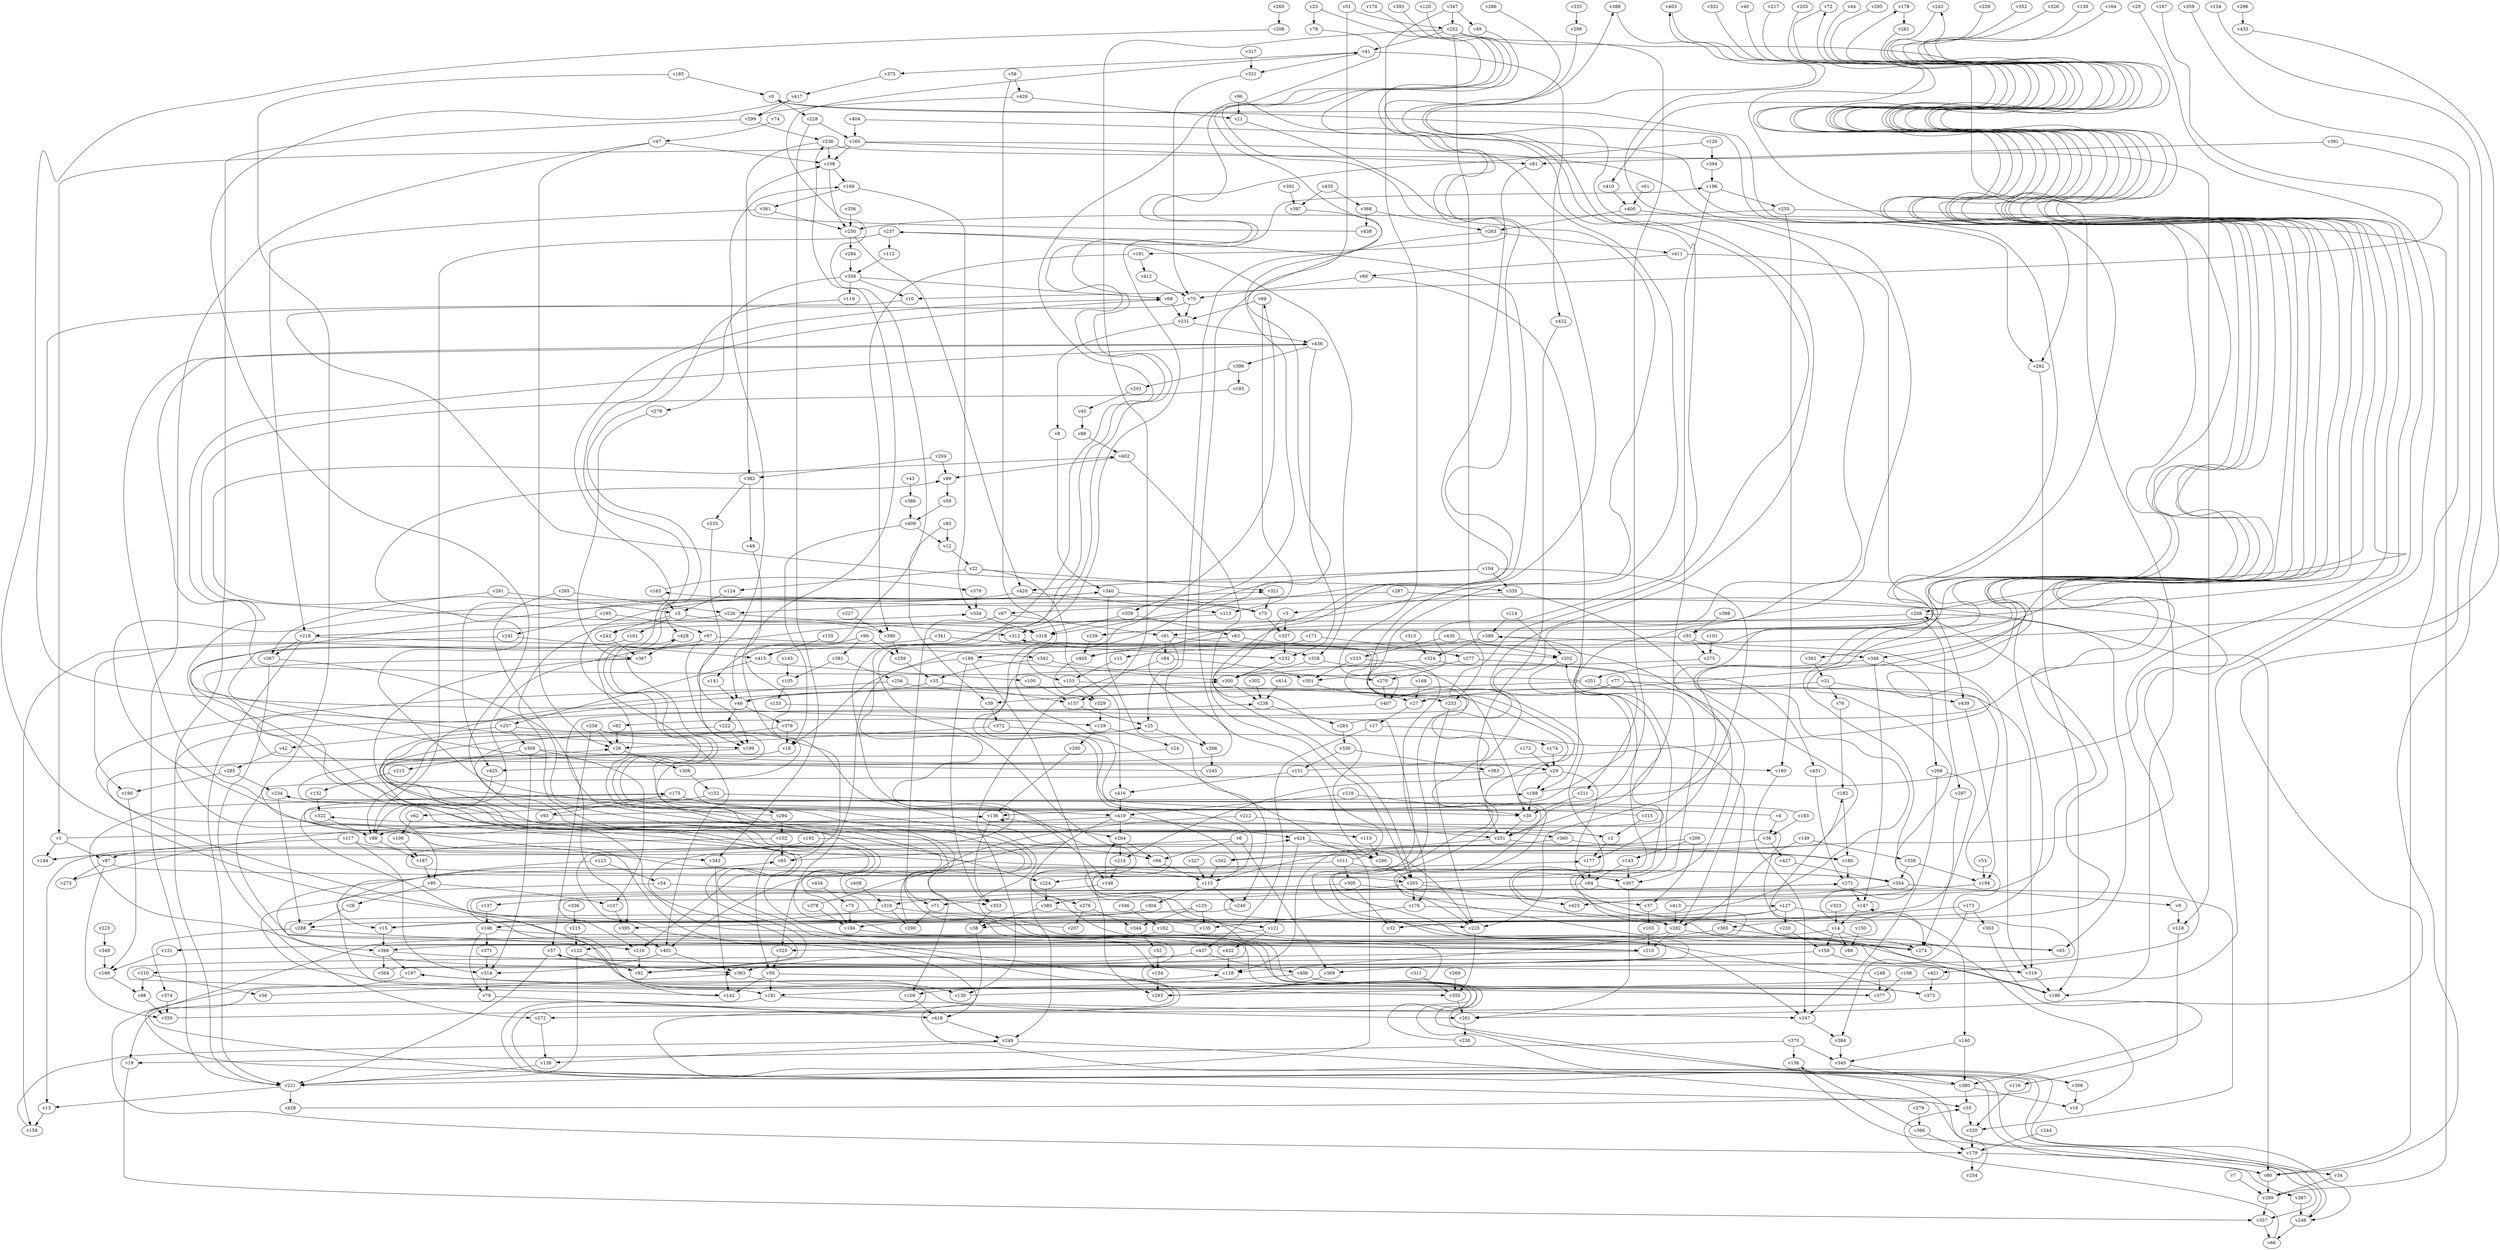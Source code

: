 // Benchmark game 648 - 440 vertices
// time_bound: 43
// targets: v195
digraph G {
    v0 [name="v0", player=0];
    v1 [name="v1", player=1];
    v2 [name="v2", player=1];
    v3 [name="v3", player=0];
    v4 [name="v4", player=0];
    v5 [name="v5", player=0];
    v6 [name="v6", player=0];
    v7 [name="v7", player=0];
    v8 [name="v8", player=0];
    v9 [name="v9", player=1];
    v10 [name="v10", player=1];
    v11 [name="v11", player=0];
    v12 [name="v12", player=1];
    v13 [name="v13", player=1];
    v14 [name="v14", player=0];
    v15 [name="v15", player=1];
    v16 [name="v16", player=0];
    v17 [name="v17", player=0];
    v18 [name="v18", player=1];
    v19 [name="v19", player=1];
    v20 [name="v20", player=1];
    v21 [name="v21", player=1];
    v22 [name="v22", player=1];
    v23 [name="v23", player=0];
    v24 [name="v24", player=1];
    v25 [name="v25", player=0];
    v26 [name="v26", player=0];
    v27 [name="v27", player=1];
    v28 [name="v28", player=1];
    v29 [name="v29", player=1];
    v30 [name="v30", player=0];
    v31 [name="v31", player=0];
    v32 [name="v32", player=1];
    v33 [name="v33", player=0];
    v34 [name="v34", player=1];
    v35 [name="v35", player=0];
    v36 [name="v36", player=1];
    v37 [name="v37", player=1];
    v38 [name="v38", player=1];
    v39 [name="v39", player=0];
    v40 [name="v40", player=1];
    v41 [name="v41", player=0];
    v42 [name="v42", player=0];
    v43 [name="v43", player=0];
    v44 [name="v44", player=0];
    v45 [name="v45", player=0];
    v46 [name="v46", player=0];
    v47 [name="v47", player=1];
    v48 [name="v48", player=1];
    v49 [name="v49", player=1];
    v50 [name="v50", player=1];
    v51 [name="v51", player=1];
    v52 [name="v52", player=1];
    v53 [name="v53", player=0];
    v54 [name="v54", player=1];
    v55 [name="v55", player=0];
    v56 [name="v56", player=1];
    v57 [name="v57", player=0];
    v58 [name="v58", player=1];
    v59 [name="v59", player=0];
    v60 [name="v60", player=0];
    v61 [name="v61", player=1];
    v62 [name="v62", player=1];
    v63 [name="v63", player=1];
    v64 [name="v64", player=0];
    v65 [name="v65", player=1];
    v66 [name="v66", player=1];
    v67 [name="v67", player=0];
    v68 [name="v68", player=1];
    v69 [name="v69", player=0];
    v70 [name="v70", player=0];
    v71 [name="v71", player=0];
    v72 [name="v72", player=0];
    v73 [name="v73", player=0];
    v74 [name="v74", player=0];
    v75 [name="v75", player=0];
    v76 [name="v76", player=1];
    v77 [name="v77", player=0];
    v78 [name="v78", player=0];
    v79 [name="v79", player=0];
    v80 [name="v80", player=0];
    v81 [name="v81", player=0];
    v82 [name="v82", player=1];
    v83 [name="v83", player=1];
    v84 [name="v84", player=1];
    v85 [name="v85", player=1];
    v86 [name="v86", player=1];
    v87 [name="v87", player=0];
    v88 [name="v88", player=0];
    v89 [name="v89", player=1];
    v90 [name="v90", player=1];
    v91 [name="v91", player=1];
    v92 [name="v92", player=0];
    v93 [name="v93", player=1];
    v94 [name="v94", player=0];
    v95 [name="v95", player=1];
    v96 [name="v96", player=1];
    v97 [name="v97", player=1];
    v98 [name="v98", player=1];
    v99 [name="v99", player=1];
    v100 [name="v100", player=1];
    v101 [name="v101", player=0];
    v102 [name="v102", player=1];
    v103 [name="v103", player=1];
    v104 [name="v104", player=1];
    v105 [name="v105", player=1];
    v106 [name="v106", player=1];
    v107 [name="v107", player=1];
    v108 [name="v108", player=0];
    v109 [name="v109", player=1];
    v110 [name="v110", player=0];
    v111 [name="v111", player=0];
    v112 [name="v112", player=0];
    v113 [name="v113", player=0];
    v114 [name="v114", player=0];
    v115 [name="v115", player=1];
    v116 [name="v116", player=0];
    v117 [name="v117", player=1];
    v118 [name="v118", player=1];
    v119 [name="v119", player=0];
    v120 [name="v120", player=0];
    v121 [name="v121", player=1];
    v122 [name="v122", player=0];
    v123 [name="v123", player=0];
    v124 [name="v124", player=1];
    v125 [name="v125", player=1];
    v126 [name="v126", player=1];
    v127 [name="v127", player=1];
    v128 [name="v128", player=0];
    v129 [name="v129", player=1];
    v130 [name="v130", player=0];
    v131 [name="v131", player=0];
    v132 [name="v132", player=1];
    v133 [name="v133", player=1];
    v134 [name="v134", player=1];
    v135 [name="v135", player=0];
    v136 [name="v136", player=1];
    v137 [name="v137", player=1];
    v138 [name="v138", player=1];
    v139 [name="v139", player=0];
    v140 [name="v140", player=1];
    v141 [name="v141", player=1];
    v142 [name="v142", player=0];
    v143 [name="v143", player=1];
    v144 [name="v144", player=1];
    v145 [name="v145", player=0];
    v146 [name="v146", player=0];
    v147 [name="v147", player=0];
    v148 [name="v148", player=1];
    v149 [name="v149", player=1];
    v150 [name="v150", player=1];
    v151 [name="v151", player=1];
    v152 [name="v152", player=1];
    v153 [name="v153", player=0];
    v154 [name="v154", player=0];
    v155 [name="v155", player=1];
    v156 [name="v156", player=1];
    v157 [name="v157", player=1];
    v158 [name="v158", player=0];
    v159 [name="v159", player=1];
    v160 [name="v160", player=1];
    v161 [name="v161", player=1];
    v162 [name="v162", player=1];
    v163 [name="v163", player=1];
    v164 [name="v164", player=1];
    v165 [name="v165", player=1];
    v166 [name="v166", player=1];
    v167 [name="v167", player=1];
    v168 [name="v168", player=1];
    v169 [name="v169", player=1];
    v170 [name="v170", player=1];
    v171 [name="v171", player=1];
    v172 [name="v172", player=0];
    v173 [name="v173", player=0];
    v174 [name="v174", player=0];
    v175 [name="v175", player=1];
    v176 [name="v176", player=0];
    v177 [name="v177", player=1];
    v178 [name="v178", player=0];
    v179 [name="v179", player=1];
    v180 [name="v180", player=1];
    v181 [name="v181", player=0];
    v182 [name="v182", player=0];
    v183 [name="v183", player=0];
    v184 [name="v184", player=1];
    v185 [name="v185", player=1];
    v186 [name="v186", player=0];
    v187 [name="v187", player=1];
    v188 [name="v188", player=0];
    v189 [name="v189", player=1];
    v190 [name="v190", player=0];
    v191 [name="v191", player=0];
    v192 [name="v192", player=1];
    v193 [name="v193", player=0];
    v194 [name="v194", player=1];
    v195 [name="v195", player=0, target=1];
    v196 [name="v196", player=1];
    v197 [name="v197", player=1];
    v198 [name="v198", player=1];
    v199 [name="v199", player=1];
    v200 [name="v200", player=1];
    v201 [name="v201", player=0];
    v202 [name="v202", player=1];
    v203 [name="v203", player=1];
    v204 [name="v204", player=1];
    v205 [name="v205", player=0];
    v206 [name="v206", player=0];
    v207 [name="v207", player=0];
    v208 [name="v208", player=1];
    v209 [name="v209", player=1];
    v210 [name="v210", player=0];
    v211 [name="v211", player=1];
    v212 [name="v212", player=1];
    v213 [name="v213", player=0];
    v214 [name="v214", player=1];
    v215 [name="v215", player=0];
    v216 [name="v216", player=0];
    v217 [name="v217", player=0];
    v218 [name="v218", player=0];
    v219 [name="v219", player=0];
    v220 [name="v220", player=0];
    v221 [name="v221", player=0];
    v222 [name="v222", player=0];
    v223 [name="v223", player=1];
    v224 [name="v224", player=1];
    v225 [name="v225", player=1];
    v226 [name="v226", player=0];
    v227 [name="v227", player=0];
    v228 [name="v228", player=0];
    v229 [name="v229", player=0];
    v230 [name="v230", player=1];
    v231 [name="v231", player=0];
    v232 [name="v232", player=0];
    v233 [name="v233", player=0];
    v234 [name="v234", player=0];
    v235 [name="v235", player=0];
    v236 [name="v236", player=0];
    v237 [name="v237", player=0];
    v238 [name="v238", player=0];
    v239 [name="v239", player=1];
    v240 [name="v240", player=1];
    v241 [name="v241", player=0];
    v242 [name="v242", player=0];
    v243 [name="v243", player=1];
    v244 [name="v244", player=0];
    v245 [name="v245", player=1];
    v246 [name="v246", player=0];
    v247 [name="v247", player=0];
    v248 [name="v248", player=1];
    v249 [name="v249", player=1];
    v250 [name="v250", player=1];
    v251 [name="v251", player=0];
    v252 [name="v252", player=1];
    v253 [name="v253", player=1];
    v254 [name="v254", player=0];
    v255 [name="v255", player=0];
    v256 [name="v256", player=0];
    v257 [name="v257", player=0];
    v258 [name="v258", player=0];
    v259 [name="v259", player=1];
    v260 [name="v260", player=0];
    v261 [name="v261", player=1];
    v262 [name="v262", player=1];
    v263 [name="v263", player=0];
    v264 [name="v264", player=1];
    v265 [name="v265", player=0];
    v266 [name="v266", player=0];
    v267 [name="v267", player=0];
    v268 [name="v268", player=0];
    v269 [name="v269", player=0];
    v270 [name="v270", player=0];
    v271 [name="v271", player=1];
    v272 [name="v272", player=1];
    v273 [name="v273", player=0];
    v274 [name="v274", player=0];
    v275 [name="v275", player=1];
    v276 [name="v276", player=0];
    v277 [name="v277", player=0];
    v278 [name="v278", player=0];
    v279 [name="v279", player=0];
    v280 [name="v280", player=1];
    v281 [name="v281", player=0];
    v282 [name="v282", player=0];
    v283 [name="v283", player=1];
    v284 [name="v284", player=0];
    v285 [name="v285", player=1];
    v286 [name="v286", player=0];
    v287 [name="v287", player=1];
    v288 [name="v288", player=0];
    v289 [name="v289", player=0];
    v290 [name="v290", player=0];
    v291 [name="v291", player=1];
    v292 [name="v292", player=1];
    v293 [name="v293", player=1];
    v294 [name="v294", player=1];
    v295 [name="v295", player=0];
    v296 [name="v296", player=0];
    v297 [name="v297", player=0];
    v298 [name="v298", player=1];
    v299 [name="v299", player=0];
    v300 [name="v300", player=1];
    v301 [name="v301", player=0];
    v302 [name="v302", player=1];
    v303 [name="v303", player=0];
    v304 [name="v304", player=0];
    v305 [name="v305", player=0];
    v306 [name="v306", player=1];
    v307 [name="v307", player=1];
    v308 [name="v308", player=0];
    v309 [name="v309", player=0];
    v310 [name="v310", player=0];
    v311 [name="v311", player=1];
    v312 [name="v312", player=0];
    v313 [name="v313", player=1];
    v314 [name="v314", player=1];
    v315 [name="v315", player=0];
    v316 [name="v316", player=1];
    v317 [name="v317", player=0];
    v318 [name="v318", player=0];
    v319 [name="v319", player=1];
    v320 [name="v320", player=0];
    v321 [name="v321", player=1];
    v322 [name="v322", player=0];
    v323 [name="v323", player=1];
    v324 [name="v324", player=1];
    v325 [name="v325", player=0];
    v326 [name="v326", player=0];
    v327 [name="v327", player=1];
    v328 [name="v328", player=1];
    v329 [name="v329", player=0];
    v330 [name="v330", player=0];
    v331 [name="v331", player=1];
    v332 [name="v332", player=1];
    v333 [name="v333", player=1];
    v334 [name="v334", player=0];
    v335 [name="v335", player=0];
    v336 [name="v336", player=1];
    v337 [name="v337", player=0];
    v338 [name="v338", player=1];
    v339 [name="v339", player=0];
    v340 [name="v340", player=0];
    v341 [name="v341", player=1];
    v342 [name="v342", player=1];
    v343 [name="v343", player=1];
    v344 [name="v344", player=1];
    v345 [name="v345", player=0];
    v346 [name="v346", player=1];
    v347 [name="v347", player=1];
    v348 [name="v348", player=1];
    v349 [name="v349", player=0];
    v350 [name="v350", player=1];
    v351 [name="v351", player=1];
    v352 [name="v352", player=0];
    v353 [name="v353", player=1];
    v354 [name="v354", player=0];
    v355 [name="v355", player=1];
    v356 [name="v356", player=0];
    v357 [name="v357", player=0];
    v358 [name="v358", player=1];
    v359 [name="v359", player=0];
    v360 [name="v360", player=0];
    v361 [name="v361", player=0];
    v362 [name="v362", player=0];
    v363 [name="v363", player=0];
    v364 [name="v364", player=1];
    v365 [name="v365", player=0];
    v366 [name="v366", player=0];
    v367 [name="v367", player=0];
    v368 [name="v368", player=1];
    v369 [name="v369", player=0];
    v370 [name="v370", player=1];
    v371 [name="v371", player=1];
    v372 [name="v372", player=1];
    v373 [name="v373", player=0];
    v374 [name="v374", player=1];
    v375 [name="v375", player=0];
    v376 [name="v376", player=0];
    v377 [name="v377", player=0];
    v378 [name="v378", player=1];
    v379 [name="v379", player=0];
    v380 [name="v380", player=0];
    v381 [name="v381", player=1];
    v382 [name="v382", player=0];
    v383 [name="v383", player=1];
    v384 [name="v384", player=1];
    v385 [name="v385", player=0];
    v386 [name="v386", player=0];
    v387 [name="v387", player=1];
    v388 [name="v388", player=1];
    v389 [name="v389", player=1];
    v390 [name="v390", player=0];
    v391 [name="v391", player=0];
    v392 [name="v392", player=1];
    v393 [name="v393", player=1];
    v394 [name="v394", player=0];
    v395 [name="v395", player=1];
    v396 [name="v396", player=0];
    v397 [name="v397", player=1];
    v398 [name="v398", player=1];
    v399 [name="v399", player=1];
    v400 [name="v400", player=1];
    v401 [name="v401", player=1];
    v402 [name="v402", player=0];
    v403 [name="v403", player=0];
    v404 [name="v404", player=1];
    v405 [name="v405", player=1];
    v406 [name="v406", player=1];
    v407 [name="v407", player=0];
    v408 [name="v408", player=0];
    v409 [name="v409", player=0];
    v410 [name="v410", player=0];
    v411 [name="v411", player=1];
    v412 [name="v412", player=0];
    v413 [name="v413", player=0];
    v414 [name="v414", player=0];
    v415 [name="v415", player=0];
    v416 [name="v416", player=1];
    v417 [name="v417", player=0];
    v418 [name="v418", player=0];
    v419 [name="v419", player=0];
    v420 [name="v420", player=0];
    v421 [name="v421", player=1];
    v422 [name="v422", player=0];
    v423 [name="v423", player=0];
    v424 [name="v424", player=1];
    v425 [name="v425", player=1];
    v426 [name="v426", player=0];
    v427 [name="v427", player=1];
    v428 [name="v428", player=1];
    v429 [name="v429", player=1];
    v430 [name="v430", player=0];
    v431 [name="v431", player=0];
    v432 [name="v432", player=0];
    v433 [name="v433", player=0];
    v434 [name="v434", player=1];
    v435 [name="v435", player=0];
    v436 [name="v436", player=0];
    v437 [name="v437", player=1];
    v438 [name="v438", player=0];
    v439 [name="v439", player=1];

    v0 -> v228;
    v1 -> v234 [constraint="t >= 1"];
    v2 -> v175 [constraint="t >= 1"];
    v3 -> v205;
    v4 -> v436 [constraint="t >= 5"];
    v5 -> v390;
    v6 -> v85;
    v7 -> v289;
    v8 -> v340;
    v9 -> v118;
    v10 -> v335 [constraint="t mod 4 == 0"];
    v11 -> v153;
    v12 -> v22;
    v13 -> v158;
    v14 -> v86;
    v15 -> v399;
    v16 -> v322 [constraint="t < 9"];
    v17 -> v174;
    v18 -> v419 [constraint="t < 11"];
    v19 -> v357;
    v20 -> v109 [constraint="t < 10"];
    v21 -> v310 [constraint="t < 13"];
    v22 -> v321;
    v23 -> v232 [constraint="t mod 2 == 1"];
    v24 -> v2 [constraint="t < 14"];
    v25 -> v110 [constraint="t < 12"];
    v26 -> v308;
    v27 -> v17;
    v28 -> v288;
    v29 -> v214;
    v30 -> v251;
    v31 -> v439;
    v32 -> v208 [constraint="t < 6"];
    v33 -> v157;
    v34 -> v289;
    v35 -> v320;
    v36 -> v92 [constraint="t >= 5"];
    v37 -> v103;
    v38 -> v418;
    v39 -> v372;
    v40 -> v15 [constraint="t mod 4 == 1"];
    v41 -> v422;
    v42 -> v285;
    v43 -> v386;
    v44 -> v348 [constraint="t mod 5 == 2"];
    v45 -> v89;
    v46 -> v222;
    v47 -> v221;
    v48 -> v46;
    v49 -> v82 [constraint="t >= 1"];
    v50 -> v377;
    v51 -> v252;
    v52 -> v154;
    v53 -> v194;
    v54 -> v353;
    v55 -> v275;
    v56 -> v363 [constraint="t >= 4"];
    v57 -> v363;
    v58 -> v153;
    v59 -> v409;
    v60 -> v70;
    v61 -> v400;
    v62 -> v106;
    v63 -> v277;
    v64 -> v320;
    v65 -> v196 [constraint="t >= 1"];
    v66 -> v35 [constraint="t < 15"];
    v67 -> v91;
    v68 -> v306 [constraint="t < 12"];
    v69 -> v231;
    v70 -> v129 [constraint="t < 6"];
    v71 -> v290;
    v72 -> v46 [constraint="t < 8"];
    v73 -> v184;
    v74 -> v47;
    v75 -> v402 [constraint="t mod 5 == 4"];
    v76 -> v182;
    v77 -> v92 [constraint="t < 12"];
    v78 -> v276 [constraint="t < 12"];
    v79 -> v418;
    v80 -> v289;
    v81 -> v425 [constraint="t < 10"];
    v82 -> v26;
    v83 -> v12;
    v84 -> v130;
    v85 -> v429 [constraint="t >= 4"];
    v86 -> v216 [constraint="t < 13"];
    v87 -> v205;
    v88 -> v187;
    v89 -> v402;
    v90 -> v141;
    v91 -> v84;
    v92 -> v367 [constraint="t < 6"];
    v93 -> v0 [constraint="t >= 5"];
    v94 -> v115;
    v95 -> v107;
    v96 -> v191 [constraint="t >= 1"];
    v97 -> v199;
    v98 -> v350;
    v99 -> v59;
    v100 -> v157;
    v101 -> v275;
    v102 -> v307 [constraint="t mod 4 == 2"];
    v103 -> v210;
    v104 -> v363 [constraint="t >= 3"];
    v105 -> v133;
    v106 -> v187;
    v107 -> v395;
    v108 -> v169;
    v109 -> v418;
    v110 -> v280;
    v111 -> v237 [constraint="t < 5"];
    v112 -> v358;
    v113 -> v110 [constraint="t >= 4"];
    v114 -> v389;
    v115 -> v304;
    v116 -> v320;
    v117 -> v343;
    v118 -> v116;
    v119 -> v429 [constraint="t < 15"];
    v120 -> v312 [constraint="t mod 4 == 0"];
    v121 -> v34 [constraint="t < 6"];
    v122 -> v221;
    v123 -> v15;
    v124 -> v5;
    v125 -> v395;
    v126 -> v144 [constraint="t >= 5"];
    v127 -> v140;
    v128 -> v175 [constraint="t >= 3"];
    v129 -> v24;
    v130 -> v69 [constraint="t < 12"];
    v131 -> v389 [constraint="t mod 2 == 1"];
    v132 -> v322;
    v133 -> v272 [constraint="t mod 5 == 1"];
    v134 -> v80 [constraint="t >= 5"];
    v135 -> v300 [constraint="t < 5"];
    v136 -> v264;
    v137 -> v146;
    v138 -> v221;
    v139 -> v242 [constraint="t mod 3 == 1"];
    v140 -> v345 [constraint="t >= 4"];
    v141 -> v46;
    v142 -> v188 [constraint="t mod 3 == 2"];
    v143 -> v307;
    v144 -> v182 [constraint="t >= 2"];
    v145 -> v105;
    v146 -> v79;
    v147 -> v147 [constraint="t >= 1"];
    v148 -> v357 [constraint="t >= 1"];
    v149 -> v338;
    v150 -> v86;
    v151 -> v178 [constraint="t >= 3"];
    v152 -> v62;
    v153 -> v274 [constraint="t < 8"];
    v154 -> v293;
    v155 -> v415;
    v156 -> v387 [constraint="t < 7"];
    v157 -> v25;
    v158 -> v249 [constraint="t < 13"];
    v159 -> v186;
    v160 -> v247;
    v161 -> v199 [constraint="t mod 5 == 4"];
    v162 -> v210;
    v163 -> v379 [constraint="t >= 3"];
    v164 -> v262 [constraint="t >= 4"];
    v165 -> v239 [constraint="t mod 3 == 2"];
    v166 -> v98;
    v167 -> v10 [constraint="t mod 5 == 1"];
    v168 -> v27;
    v169 -> v361;
    v170 -> v339 [constraint="t >= 2"];
    v171 -> v405;
    v172 -> v29;
    v173 -> v365;
    v174 -> v29;
    v175 -> v93;
    v176 -> v282;
    v177 -> v64;
    v178 -> v281;
    v179 -> v254;
    v180 -> v271;
    v181 -> v19;
    v182 -> v180;
    v183 -> v25 [constraint="t >= 5"];
    v184 -> v210 [constraint="t >= 1"];
    v185 -> v0;
    v186 -> v388 [constraint="t >= 3"];
    v187 -> v95;
    v188 -> v163 [constraint="t >= 1"];
    v189 -> v293;
    v190 -> v166;
    v191 -> v412;
    v192 -> v94;
    v193 -> v318 [constraint="t < 10"];
    v194 -> v282 [constraint="t >= 3"];
    v195 -> v97;
    v196 -> v251;
    v197 -> v355;
    v198 -> v377;
    v199 -> v360 [constraint="t < 9"];
    v200 -> v136;
    v201 -> v45;
    v202 -> v319 [constraint="t >= 4"];
    v203 -> v274 [constraint="t mod 4 == 3"];
    v204 -> v99;
    v205 -> v403 [constraint="t mod 4 == 0"];
    v206 -> v261 [constraint="t < 9"];
    v207 -> v271 [constraint="t < 5"];
    v208 -> v65;
    v209 -> v115;
    v210 -> v142 [constraint="t mod 4 == 0"];
    v211 -> v30;
    v212 -> v109;
    v213 -> v132;
    v214 -> v148;
    v215 -> v122;
    v216 -> v92;
    v217 -> v239 [constraint="t mod 2 == 0"];
    v218 -> v267;
    v219 -> v419;
    v220 -> v159;
    v221 -> v13;
    v222 -> v216 [constraint="t < 15"];
    v223 -> v349;
    v224 -> v385;
    v225 -> v355;
    v226 -> v312;
    v227 -> v390;
    v228 -> v165;
    v229 -> v208 [constraint="t < 10"];
    v230 -> v334 [constraint="t mod 2 == 0"];
    v231 -> v8;
    v232 -> v300;
    v233 -> v301;
    v234 -> v288;
    v235 -> v199;
    v236 -> v118;
    v237 -> v328;
    v238 -> v283;
    v239 -> v405;
    v240 -> v210 [constraint="t mod 3 == 1"];
    v241 -> v158;
    v242 -> v367;
    v243 -> v137 [constraint="t mod 5 == 0"];
    v244 -> v179;
    v245 -> v321 [constraint="t mod 4 == 0"];
    v246 -> v424 [constraint="t >= 1"];
    v247 -> v384;
    v248 -> v57 [constraint="t < 14"];
    v249 -> v138;
    v250 -> v284;
    v251 -> v180;
    v252 -> v251;
    v253 -> v225;
    v254 -> v128 [constraint="t < 12"];
    v255 -> v250;
    v256 -> v253;
    v257 -> v365;
    v258 -> v50;
    v259 -> v33;
    v260 -> v206;
    v261 -> v230;
    v262 -> v115;
    v263 -> v411;
    v264 -> v94;
    v265 -> v395;
    v266 -> v245;
    v267 -> v184 [constraint="t < 7"];
    v268 -> v38 [constraint="t >= 3"];
    v269 -> v355;
    v270 -> v407;
    v271 -> v216 [constraint="t mod 4 == 0"];
    v272 -> v138;
    v273 -> v136 [constraint="t mod 2 == 0"];
    v274 -> v177 [constraint="t mod 4 == 2"];
    v275 -> v30 [constraint="t < 9"];
    v276 -> v207;
    v277 -> v301;
    v278 -> v367;
    v279 -> v366;
    v280 -> v205;
    v281 -> v288 [constraint="t < 15"];
    v282 -> v325;
    v283 -> v243 [constraint="t < 8"];
    v284 -> v358;
    v285 -> v190;
    v286 -> v270 [constraint="t < 5"];
    v287 -> v226;
    v288 -> v374;
    v289 -> v357;
    v290 -> v68 [constraint="t < 11"];
    v291 -> v267;
    v292 -> v186;
    v293 -> v202 [constraint="t < 5"];
    v294 -> v99 [constraint="t mod 3 == 2"];
    v295 -> v55 [constraint="t < 6"];
    v296 -> v433;
    v297 -> v274;
    v298 -> v225 [constraint="t < 5"];
    v299 -> v236;
    v300 -> v29 [constraint="t mod 4 == 1"];
    v301 -> v27;
    v302 -> v238;
    v303 -> v380 [constraint="t >= 2"];
    v304 -> v146 [constraint="t >= 2"];
    v305 -> v37;
    v306 -> v16;
    v307 -> v261;
    v308 -> v152;
    v309 -> v107;
    v310 -> v98;
    v311 -> v355;
    v312 -> v224 [constraint="t >= 1"];
    v313 -> v324;
    v314 -> v79;
    v315 -> v26 [constraint="t mod 5 == 3"];
    v316 -> v225;
    v317 -> v331;
    v318 -> v180 [constraint="t mod 4 == 1"];
    v319 -> v186;
    v320 -> v179;
    v321 -> v75;
    v322 -> v88;
    v323 -> v14;
    v324 -> v211;
    v325 -> v50;
    v326 -> v421 [constraint="t < 8"];
    v327 -> v115;
    v328 -> v30;
    v329 -> v129;
    v330 -> v151;
    v331 -> v70;
    v332 -> v399 [constraint="t < 12"];
    v333 -> v298;
    v334 -> v318;
    v335 -> v3;
    v336 -> v215;
    v337 -> v232;
    v338 -> v194;
    v339 -> v318;
    v340 -> v75;
    v341 -> v328;
    v342 -> v33;
    v343 -> v142;
    v344 -> v52;
    v345 -> v380;
    v346 -> v162;
    v347 -> v407;
    v348 -> v268;
    v349 -> v166;
    v350 -> v169 [constraint="t mod 4 == 2"];
    v351 -> v436 [constraint="t < 12"];
    v352 -> v362 [constraint="t >= 5"];
    v353 -> v38;
    v354 -> v9;
    v355 -> v261;
    v356 -> v250;
    v357 -> v66;
    v358 -> v10;
    v359 -> v261 [constraint="t >= 1"];
    v360 -> v180;
    v361 -> v250;
    v362 -> v31;
    v363 -> v130;
    v364 -> v312 [constraint="t < 9"];
    v365 -> v128;
    v366 -> v156 [constraint="t < 9"];
    v367 -> v246 [constraint="t mod 3 == 0"];
    v368 -> v438;
    v369 -> v293;
    v370 -> v156;
    v371 -> v314;
    v372 -> v221;
    v373 -> v85 [constraint="t >= 1"];
    v374 -> v350;
    v375 -> v417;
    v376 -> v154 [constraint="t mod 2 == 1"];
    v377 -> v197 [constraint="t >= 2"];
    v378 -> v41 [constraint="t >= 5"];
    v379 -> v334;
    v380 -> v236 [constraint="t < 7"];
    v381 -> v105;
    v382 -> v235;
    v383 -> v354 [constraint="t mod 3 == 1"];
    v384 -> v345;
    v385 -> v121;
    v386 -> v409;
    v387 -> v246;
    v388 -> v136 [constraint="t mod 5 == 3"];
    v389 -> v319;
    v390 -> v259;
    v391 -> v80;
    v392 -> v397;
    v393 -> v67 [constraint="t >= 2"];
    v394 -> v196;
    v395 -> v401;
    v396 -> v193;
    v397 -> v318 [constraint="t mod 2 == 1"];
    v398 -> v55;
    v399 -> v197;
    v400 -> v263;
    v401 -> v363;
    v402 -> v99;
    v403 -> v410 [constraint="t mod 2 == 1"];
    v404 -> v292 [constraint="t mod 5 == 2"];
    v405 -> v329;
    v406 -> v373;
    v407 -> v246 [constraint="t mod 5 == 0"];
    v408 -> v316;
    v409 -> v12;
    v410 -> v400;
    v411 -> v439;
    v412 -> v70;
    v413 -> v127 [constraint="t >= 1"];
    v414 -> v238;
    v415 -> v0 [constraint="t >= 3"];
    v416 -> v419;
    v417 -> v224 [constraint="t >= 3"];
    v418 -> v249;
    v419 -> v88;
    v420 -> v113;
    v421 -> v373;
    v422 -> v251;
    v423 -> v72 [constraint="t < 7"];
    v424 -> v280;
    v425 -> v88;
    v426 -> v299;
    v427 -> v354;
    v428 -> v238 [constraint="t mod 3 == 0"];
    v429 -> v367;
    v430 -> v202;
    v431 -> v271;
    v432 -> v340 [constraint="t < 7"];
    v433 -> v189 [constraint="t < 8"];
    v434 -> v73;
    v435 -> v397;
    v436 -> v354 [constraint="t >= 1"];
    v437 -> v406;
    v438 -> v108 [constraint="t mod 2 == 0"];
    v439 -> v194;
    v380 -> v16;
    v104 -> v420;
    v382 -> v48;
    v159 -> v369;
    v191 -> v390;
    v47 -> v108;
    v68 -> v231;
    v64 -> v385;
    v340 -> v425;
    v257 -> v309;
    v33 -> v46;
    v277 -> v431;
    v436 -> v232;
    v54 -> v181;
    v146 -> v371;
    v104 -> v177;
    v70 -> v231;
    v255 -> v289;
    v131 -> v166;
    v162 -> v122;
    v153 -> v329;
    v221 -> v428;
    v136 -> v136;
    v435 -> v368;
    v176 -> v135;
    v399 -> v319;
    v305 -> v71;
    v1 -> v87;
    v41 -> v375;
    v22 -> v416;
    v196 -> v255;
    v91 -> v25;
    v264 -> v214;
    v165 -> v108;
    v389 -> v11;
    v381 -> v256;
    v288 -> v216;
    v14 -> v131;
    v175 -> v294;
    v406 -> v181;
    v417 -> v299;
    v148 -> v264;
    v419 -> v424;
    v29 -> v188;
    v339 -> v63;
    v111 -> v401;
    v252 -> v157;
    v271 -> v147;
    v122 -> v92;
    v436 -> v396;
    v401 -> v314;
    v55 -> v348;
    v104 -> v335;
    v25 -> v266;
    v256 -> v88;
    v415 -> v100;
    v420 -> v401;
    v340 -> v240;
    v127 -> v220;
    v385 -> v38;
    v212 -> v251;
    v5 -> v161;
    v123 -> v54;
    v4 -> v36;
    v252 -> v186;
    v250 -> v420;
    v140 -> v380;
    v179 -> v80;
    v163 -> v5;
    v31 -> v27;
    v361 -> v218;
    v268 -> v247;
    v147 -> v14;
    v22 -> v124;
    v400 -> v292;
    v197 -> v179;
    v409 -> v18;
    v102 -> v85;
    v299 -> v221;
    v36 -> v427;
    v205 -> v176;
    v226 -> v218;
    v236 -> v108;
    v117 -> v314;
    v252 -> v253;
    v192 -> v13;
    v402 -> v205;
    v424 -> v121;
    v111 -> v305;
    v291 -> v5;
    v366 -> v179;
    v41 -> v331;
    v358 -> v68;
    v426 -> v21;
    v208 -> v297;
    v309 -> v160;
    v189 -> v18;
    v316 -> v290;
    v351 -> v39;
    v248 -> v377;
    v315 -> v2;
    v115 -> v240;
    v185 -> v399;
    v335 -> v225;
    v126 -> v394;
    v95 -> v28;
    v114 -> v202;
    v347 -> v49;
    v376 -> v18;
    v96 -> v21;
    v358 -> v119;
    v143 -> v64;
    v152 -> v148;
    v189 -> v353;
    v17 -> v437;
    v258 -> v57;
    v218 -> v221;
    v181 -> v247;
    v294 -> v102;
    v47 -> v26;
    v173 -> v303;
    v14 -> v159;
    v127 -> v32;
    v204 -> v382;
    v97 -> v190;
    v233 -> v176;
    v341 -> v95;
    v87 -> v273;
    v169 -> v334;
    v396 -> v201;
    v90 -> v381;
    v63 -> v405;
    v246 -> v66;
    v399 -> v364;
    v50 -> v181;
    v276 -> v344;
    v171 -> v277;
    v108 -> v250;
    v236 -> v382;
    v77 -> v282;
    v125 -> v344;
    v282 -> v210;
    v127 -> v184;
    v205 -> v316;
    v255 -> v160;
    v2 -> v177;
    v111 -> v307;
    v328 -> v300;
    v173 -> v384;
    v222 -> v199;
    v413 -> v282;
    v183 -> v36;
    v338 -> v354;
    v1 -> v144;
    v309 -> v213;
    v389 -> v324;
    v219 -> v30;
    v404 -> v165;
    v189 -> v300;
    v358 -> v278;
    v29 -> v64;
    v368 -> v263;
    v378 -> v184;
    v146 -> v247;
    v46 -> v376;
    v91 -> v307;
    v237 -> v112;
    v241 -> v415;
    v218 -> v342;
    v282 -> v65;
    v136 -> v353;
    v354 -> v423;
    v165 -> v1;
    v305 -> v32;
    v252 -> v41;
    v188 -> v30;
    v228 -> v343;
    v14 -> v274;
    v316 -> v15;
    v342 -> v270;
    v237 -> v88;
    v50 -> v142;
    v121 -> v432;
    v287 -> v80;
    v3 -> v337;
    v84 -> v301;
    v351 -> v319;
    v370 -> v345;
    v437 -> v363;
    v430 -> v233;
    v75 -> v337;
    v117 -> v87;
    v258 -> v26;
    v419 -> v249;
    v347 -> v252;
    v129 -> v200;
    v251 -> v262;
    v209 -> v143;
    v348 -> v147;
    v57 -> v221;
    v55 -> v325;
    v209 -> v37;
    v87 -> v350;
    v348 -> v351;
    v310 -> v56;
    v391 -> v81;
    v432 -> v128;
    v125 -> v135;
    v77 -> v27;
    v309 -> v314;
    v424 -> v225;
    v165 -> v81;
    v283 -> v330;
    v208 -> v91;
    v83 -> v39;
    v263 -> v266;
    v97 -> v202;
    v60 -> v188;
    v285 -> v234;
    v90 -> v259;
    v67 -> v71;
    v300 -> v238;
    v231 -> v436;
    v5 -> v242;
    v415 -> v257;
    v51 -> v280;
    v195 -> v241;
    v419 -> v264;
    v205 -> v423;
    v324 -> v300;
    v58 -> v426;
    v380 -> v35;
    v370 -> v19;
    v411 -> v60;
    v372 -> v26;
    v365 -> v274;
    v360 -> v128;
    v6 -> v369;
    v149 -> v282;
    v249 -> v35;
    v330 -> v383;
    v257 -> v42;
    v69 -> v113;
    v6 -> v94;
    v151 -> v416;
    v265 -> v226;
    v23 -> v78;
    v267 -> v272;
    v31 -> v76;
}
